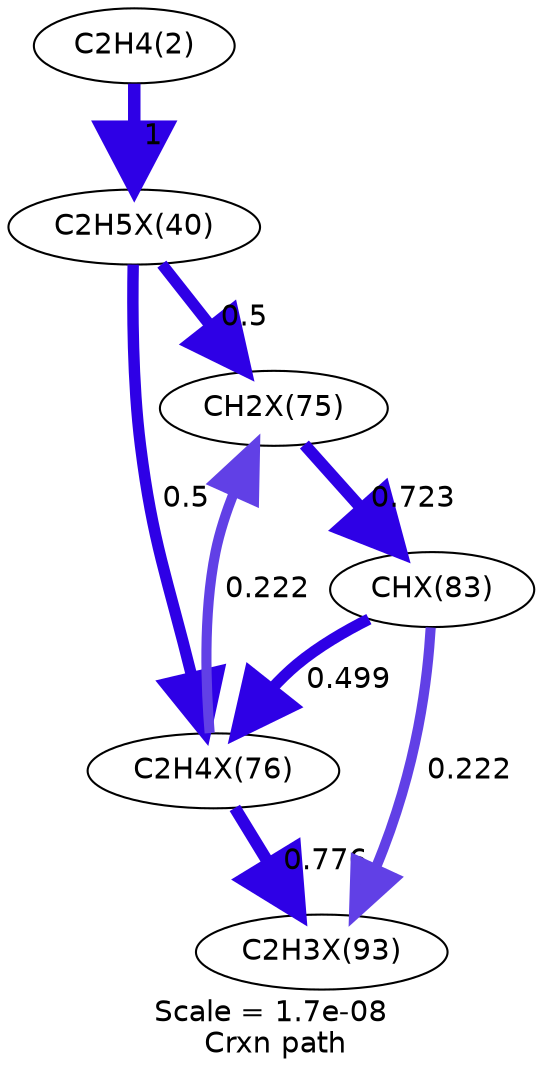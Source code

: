 digraph reaction_paths {
center=1;
s5 -> s13[fontname="Helvetica", style="setlinewidth(6)", arrowsize=3, color="0.7, 1.5, 0.9"
, label=" 1"];
s13 -> s17[fontname="Helvetica", style="setlinewidth(5.48)", arrowsize=2.74, color="0.7, 1, 0.9"
, label=" 0.5"];
s13 -> s18[fontname="Helvetica", style="setlinewidth(5.48)", arrowsize=2.74, color="0.7, 1, 0.9"
, label=" 0.5"];
s17 -> s22[fontname="Helvetica", style="setlinewidth(5.75)", arrowsize=2.88, color="0.7, 1.22, 0.9"
, label=" 0.723"];
s18 -> s17[fontname="Helvetica", style="setlinewidth(4.86)", arrowsize=2.43, color="0.7, 0.722, 0.9"
, label=" 0.222"];
s22 -> s18[fontname="Helvetica", style="setlinewidth(5.47)", arrowsize=2.74, color="0.7, 0.999, 0.9"
, label=" 0.499"];
s22 -> s29[fontname="Helvetica", style="setlinewidth(4.86)", arrowsize=2.43, color="0.7, 0.722, 0.9"
, label=" 0.222"];
s18 -> s29[fontname="Helvetica", style="setlinewidth(5.81)", arrowsize=2.9, color="0.7, 1.28, 0.9"
, label=" 0.776"];
s5 [ fontname="Helvetica", label="C2H4(2)"];
s13 [ fontname="Helvetica", label="C2H5X(40)"];
s17 [ fontname="Helvetica", label="CH2X(75)"];
s18 [ fontname="Helvetica", label="C2H4X(76)"];
s22 [ fontname="Helvetica", label="CHX(83)"];
s29 [ fontname="Helvetica", label="C2H3X(93)"];
 label = "Scale = 1.7e-08\l Crxn path";
 fontname = "Helvetica";
}
